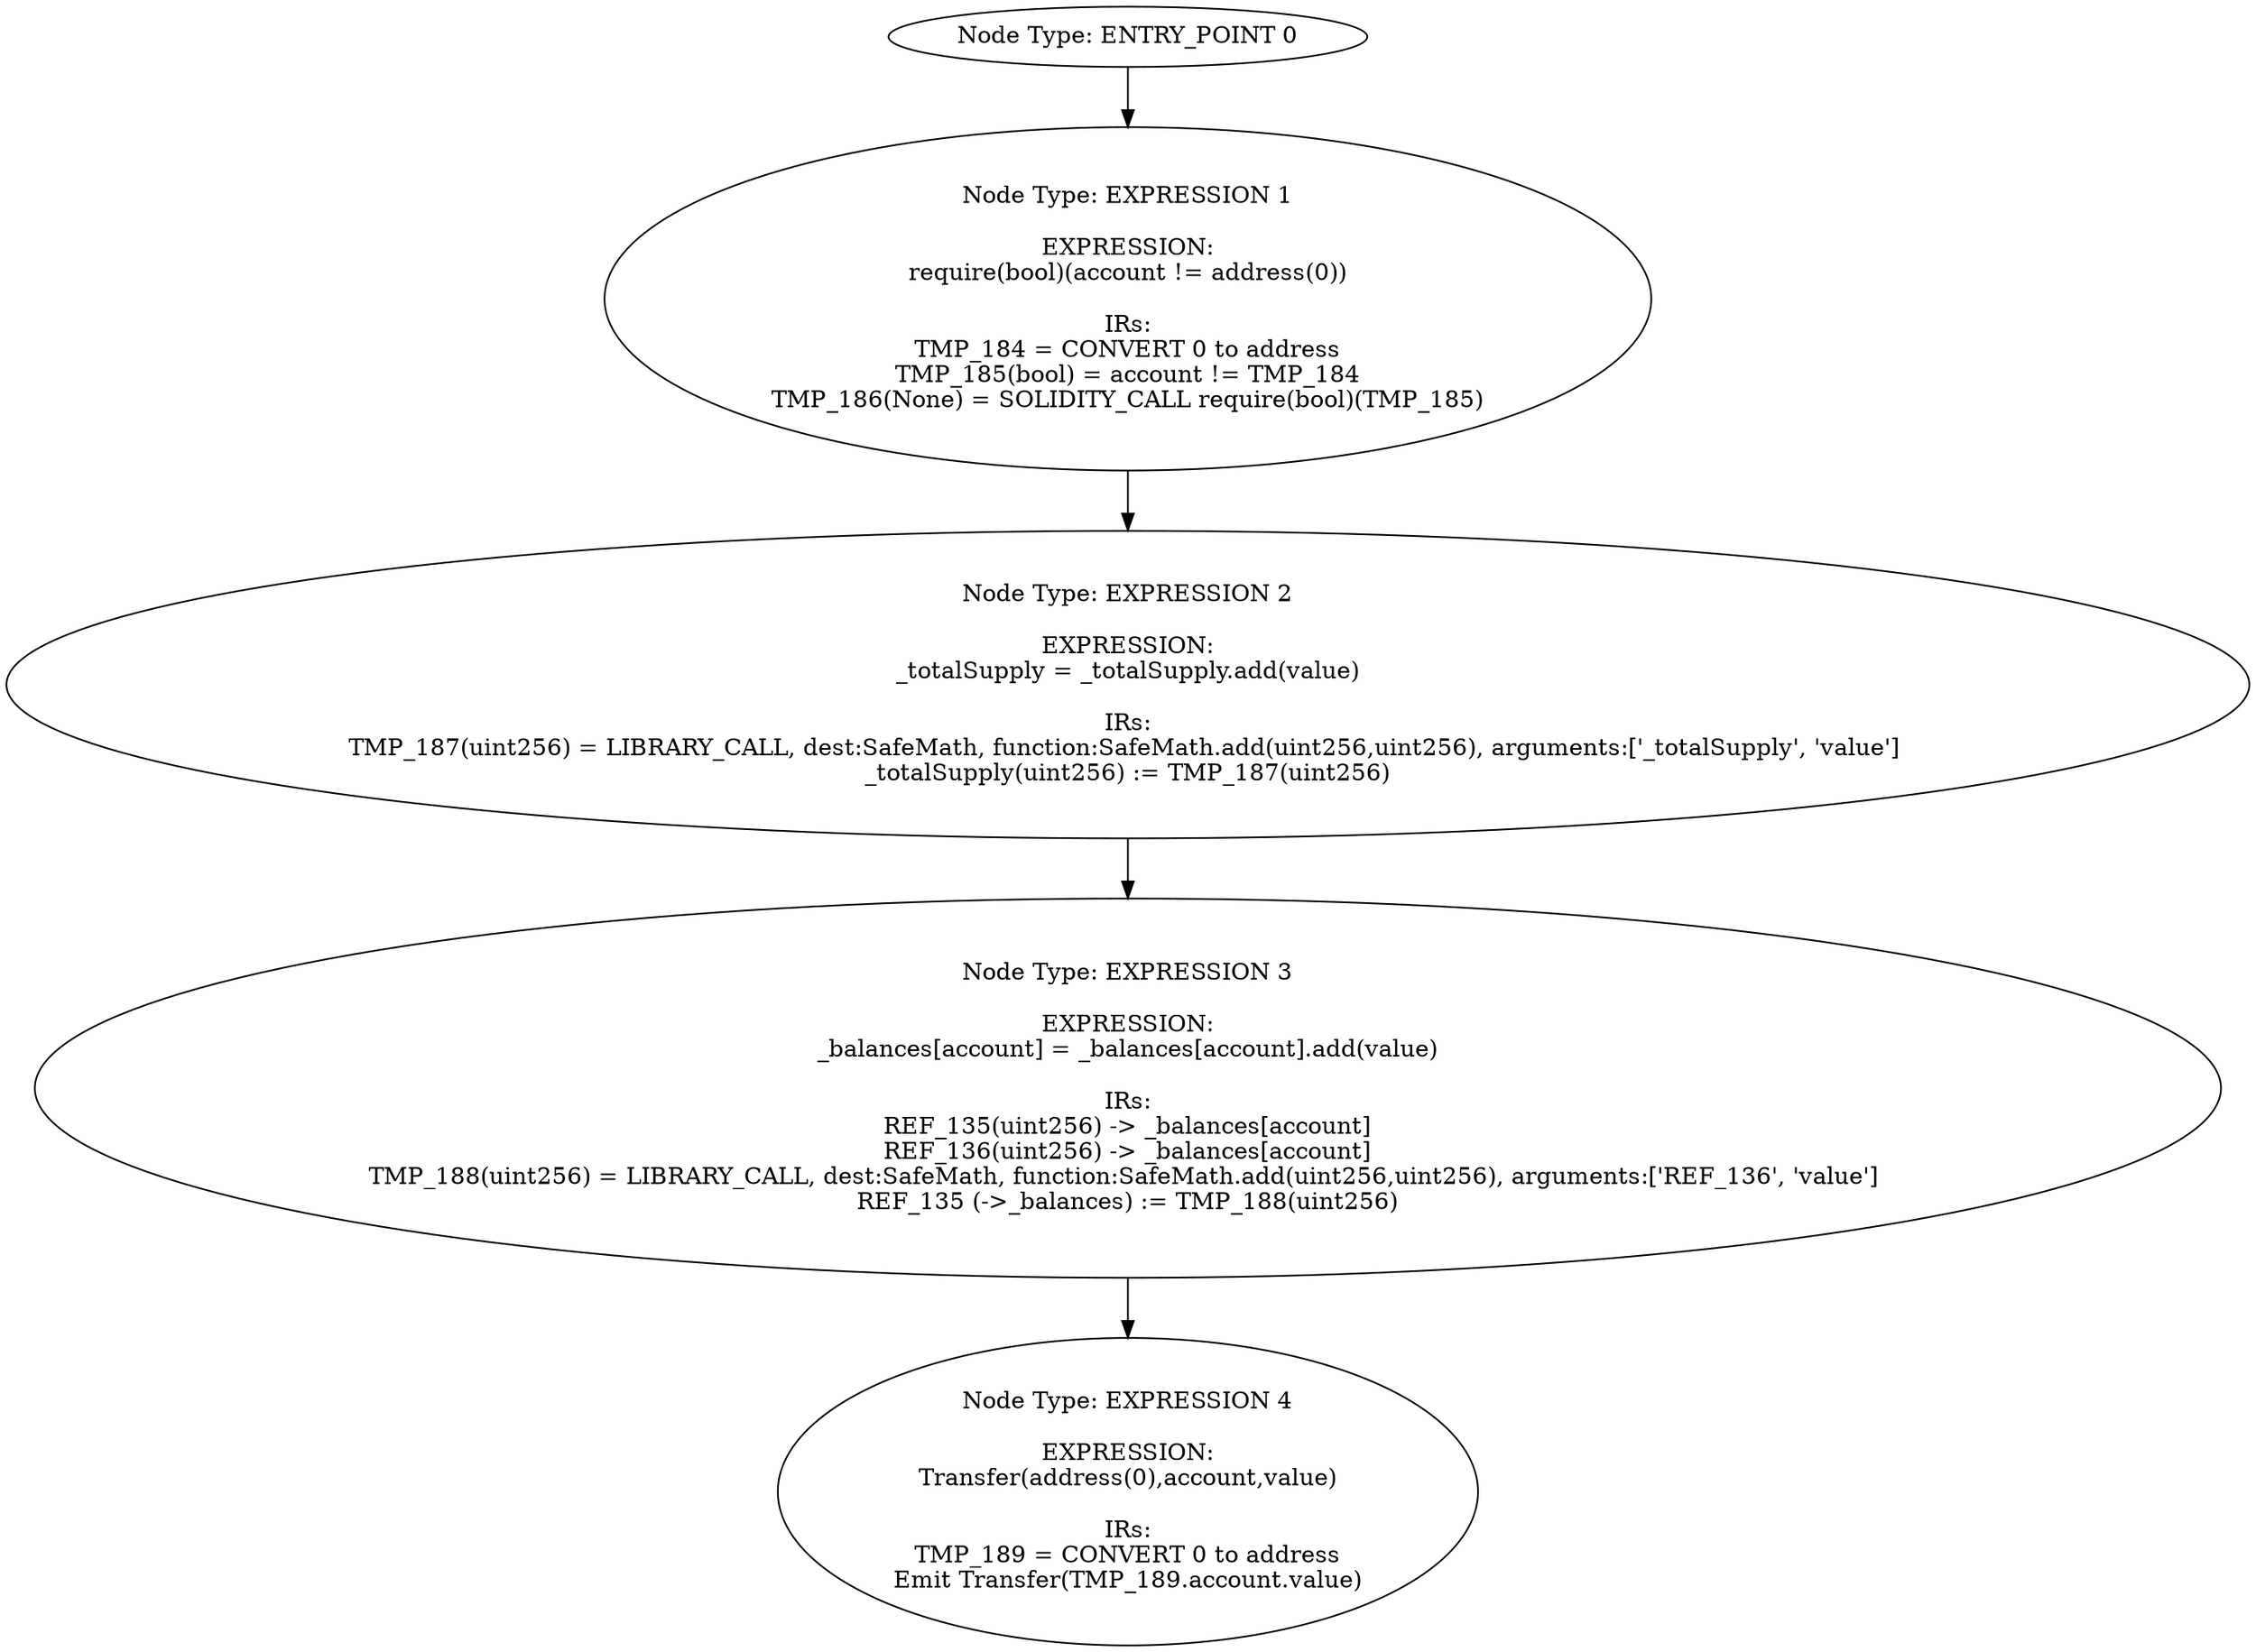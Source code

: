 digraph{
0[label="Node Type: ENTRY_POINT 0
"];
0->1;
1[label="Node Type: EXPRESSION 1

EXPRESSION:
require(bool)(account != address(0))

IRs:
TMP_184 = CONVERT 0 to address
TMP_185(bool) = account != TMP_184
TMP_186(None) = SOLIDITY_CALL require(bool)(TMP_185)"];
1->2;
2[label="Node Type: EXPRESSION 2

EXPRESSION:
_totalSupply = _totalSupply.add(value)

IRs:
TMP_187(uint256) = LIBRARY_CALL, dest:SafeMath, function:SafeMath.add(uint256,uint256), arguments:['_totalSupply', 'value'] 
_totalSupply(uint256) := TMP_187(uint256)"];
2->3;
3[label="Node Type: EXPRESSION 3

EXPRESSION:
_balances[account] = _balances[account].add(value)

IRs:
REF_135(uint256) -> _balances[account]
REF_136(uint256) -> _balances[account]
TMP_188(uint256) = LIBRARY_CALL, dest:SafeMath, function:SafeMath.add(uint256,uint256), arguments:['REF_136', 'value'] 
REF_135 (->_balances) := TMP_188(uint256)"];
3->4;
4[label="Node Type: EXPRESSION 4

EXPRESSION:
Transfer(address(0),account,value)

IRs:
TMP_189 = CONVERT 0 to address
Emit Transfer(TMP_189.account.value)"];
}
